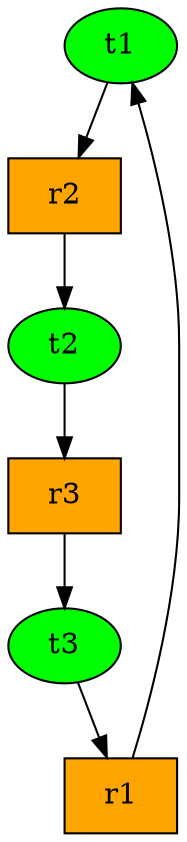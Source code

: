 digraph {
t1 [style=filled, fillcolor=green];
t2 [style=filled, fillcolor=green];
t3 [style=filled, fillcolor=green];
r1 [shape=box, style=filled, fillcolor=orange];
r2 [shape=box, style=filled, fillcolor=orange];
r3 [shape=box, style=filled, fillcolor=orange];
t1 -> r2;
t2 -> r3;
t3 -> r1;
r1 -> t1;
r2 -> t2;
r3 -> t3;
}
